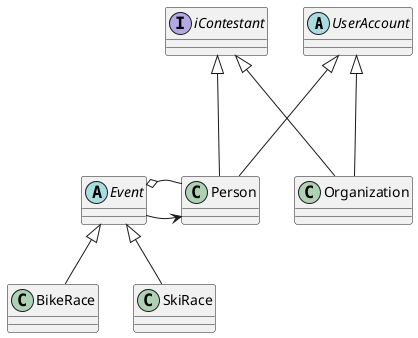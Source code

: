 @startuml

'classes and interfaces
'--------------------------------------------------------

together {
    abstract class UserAccount
    interface iContestant
}

together {
    class Person
    class Organization
}


abstract class Event

together {
    class SkiRace
    class BikeRace
}


'interactions
'-------------------------------------------------------
top to bottom direction
Person --up|> UserAccount
Organization ---up|> UserAccount

Person --|> iContestant
Organization ---up|> iContestant

SkiRace --up|> Event
BikeRace --up|> Event


Event -right----> Person
Event o---- Person

@enduml
